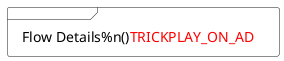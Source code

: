 {
  "sha1": "81hc14brfqxqak2qa0cnqafbkjswtv2",
  "insertion": {
    "when": "2024-05-30T20:48:21.326Z",
    "user": "plantuml@gmail.com"
  }
}
@startuml
!TRICKPLAY_ON_AD = "<color:red>TRICKPLAY_ON_AD</color>"

frame "Flow Details%n()TRICKPLAY_ON_AD" as FlowDetails_TP_ON_AD #white {

}
@enduml
